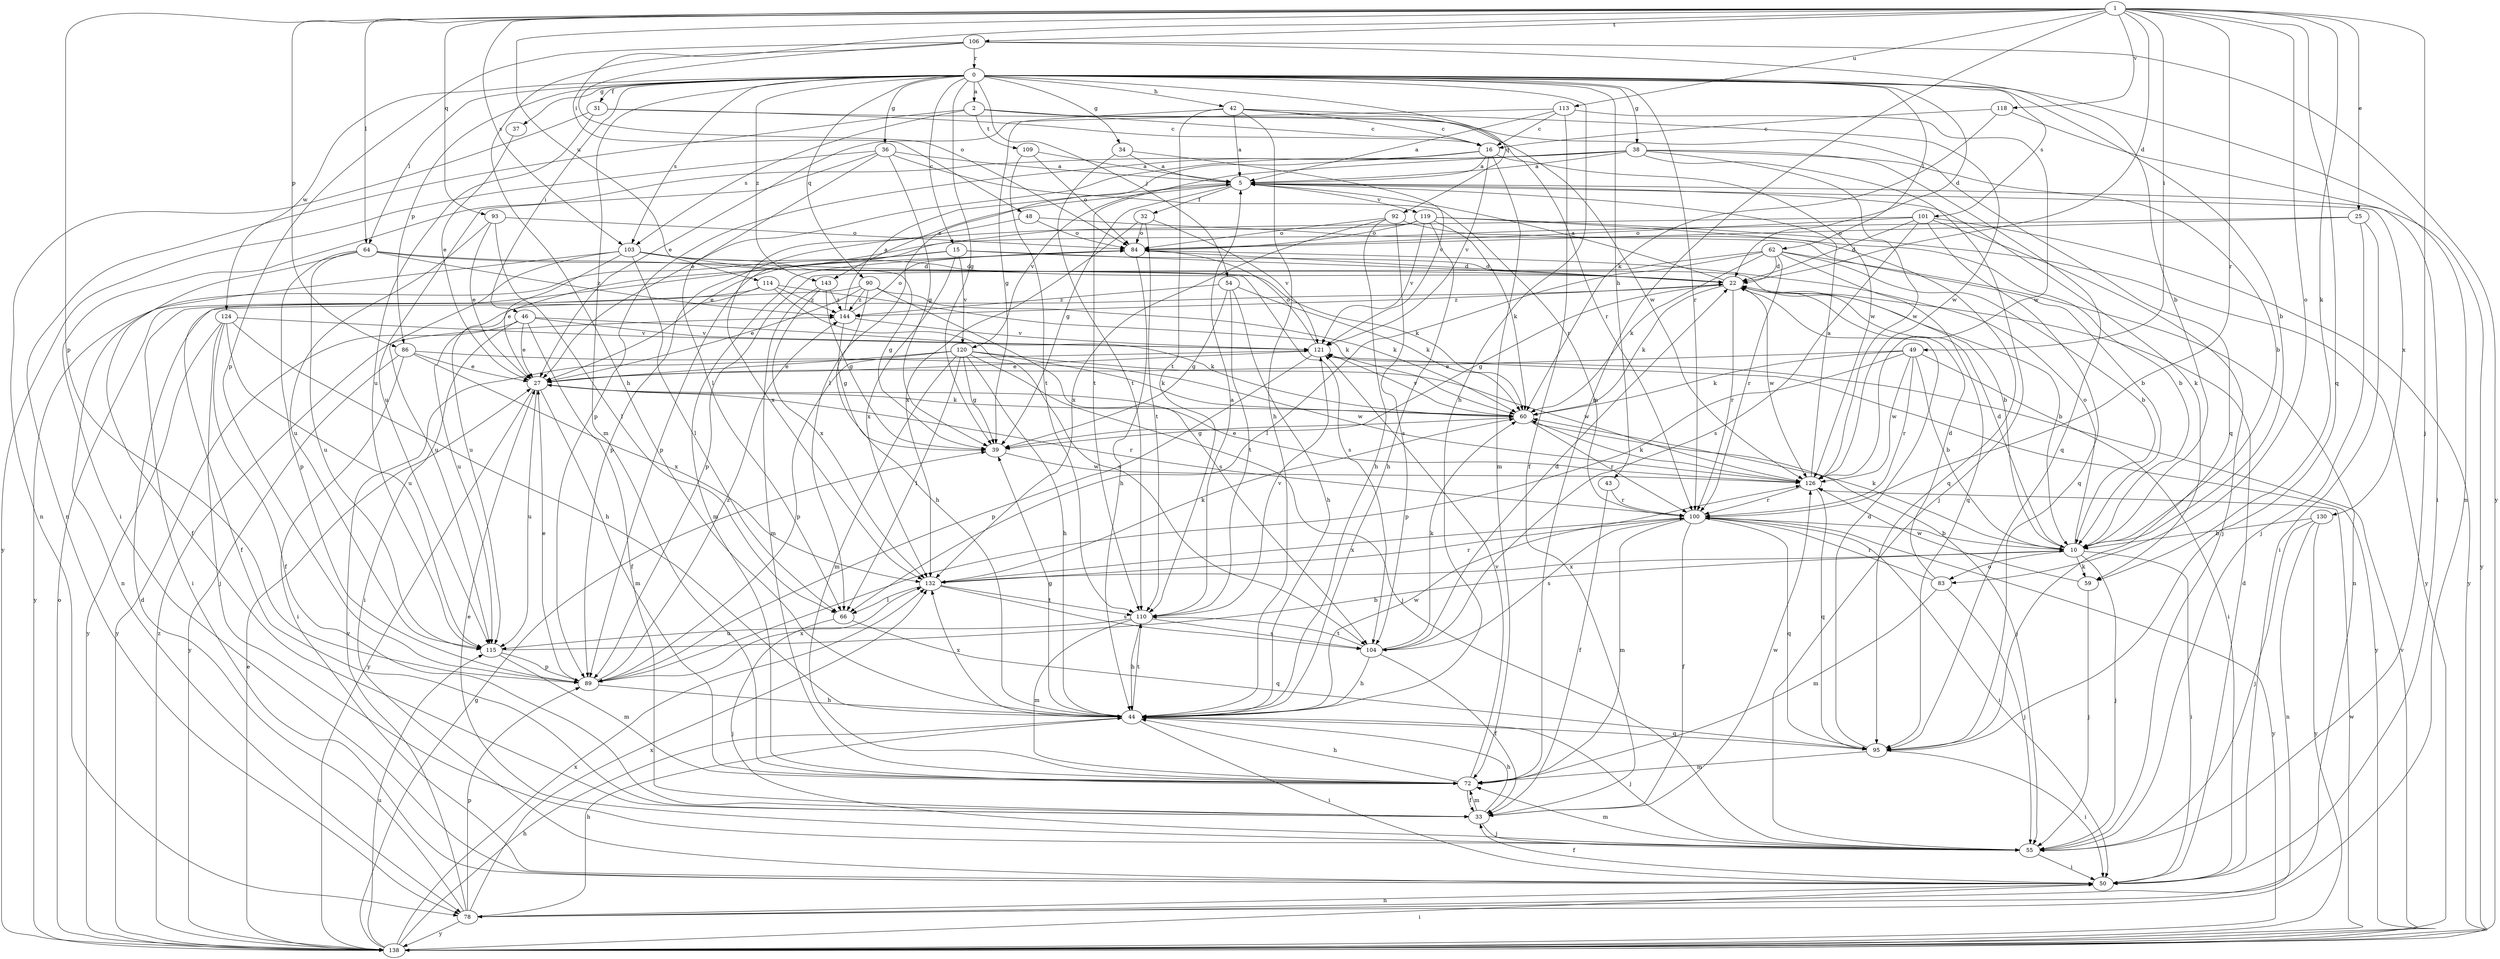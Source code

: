 strict digraph  {
0;
1;
2;
5;
10;
15;
16;
22;
25;
27;
31;
32;
33;
34;
36;
37;
38;
39;
42;
43;
44;
46;
48;
49;
50;
54;
55;
59;
60;
62;
64;
66;
72;
78;
83;
84;
86;
89;
90;
92;
93;
95;
100;
101;
103;
104;
106;
109;
110;
113;
114;
115;
118;
119;
120;
121;
124;
126;
130;
132;
138;
143;
144;
0 -> 2  [label=a];
0 -> 10  [label=b];
0 -> 15  [label=c];
0 -> 22  [label=d];
0 -> 31  [label=f];
0 -> 34  [label=g];
0 -> 36  [label=g];
0 -> 37  [label=g];
0 -> 38  [label=g];
0 -> 39  [label=g];
0 -> 42  [label=h];
0 -> 43  [label=h];
0 -> 44  [label=h];
0 -> 46  [label=i];
0 -> 54  [label=j];
0 -> 62  [label=l];
0 -> 64  [label=l];
0 -> 72  [label=m];
0 -> 78  [label=n];
0 -> 86  [label=p];
0 -> 90  [label=q];
0 -> 92  [label=q];
0 -> 100  [label=r];
0 -> 101  [label=s];
0 -> 103  [label=s];
0 -> 124  [label=w];
0 -> 143  [label=z];
1 -> 22  [label=d];
1 -> 25  [label=e];
1 -> 48  [label=i];
1 -> 49  [label=i];
1 -> 55  [label=j];
1 -> 59  [label=k];
1 -> 64  [label=l];
1 -> 72  [label=m];
1 -> 83  [label=o];
1 -> 86  [label=p];
1 -> 89  [label=p];
1 -> 93  [label=q];
1 -> 95  [label=q];
1 -> 100  [label=r];
1 -> 103  [label=s];
1 -> 106  [label=t];
1 -> 113  [label=u];
1 -> 114  [label=u];
1 -> 118  [label=v];
2 -> 16  [label=c];
2 -> 78  [label=n];
2 -> 103  [label=s];
2 -> 109  [label=t];
2 -> 126  [label=w];
5 -> 32  [label=f];
5 -> 39  [label=g];
5 -> 59  [label=k];
5 -> 119  [label=v];
5 -> 120  [label=v];
5 -> 130  [label=x];
5 -> 138  [label=y];
5 -> 143  [label=z];
10 -> 22  [label=d];
10 -> 50  [label=i];
10 -> 55  [label=j];
10 -> 59  [label=k];
10 -> 60  [label=k];
10 -> 83  [label=o];
10 -> 84  [label=o];
10 -> 132  [label=x];
15 -> 10  [label=b];
15 -> 22  [label=d];
15 -> 115  [label=u];
15 -> 120  [label=v];
15 -> 132  [label=x];
15 -> 138  [label=y];
16 -> 5  [label=a];
16 -> 66  [label=l];
16 -> 72  [label=m];
16 -> 89  [label=p];
16 -> 121  [label=v];
16 -> 126  [label=w];
22 -> 5  [label=a];
22 -> 10  [label=b];
22 -> 39  [label=g];
22 -> 60  [label=k];
22 -> 100  [label=r];
22 -> 126  [label=w];
22 -> 144  [label=z];
25 -> 27  [label=e];
25 -> 50  [label=i];
25 -> 55  [label=j];
25 -> 84  [label=o];
27 -> 60  [label=k];
27 -> 72  [label=m];
27 -> 100  [label=r];
27 -> 115  [label=u];
27 -> 138  [label=y];
31 -> 16  [label=c];
31 -> 78  [label=n];
31 -> 95  [label=q];
31 -> 115  [label=u];
32 -> 84  [label=o];
32 -> 110  [label=t];
32 -> 121  [label=v];
32 -> 132  [label=x];
33 -> 44  [label=h];
33 -> 55  [label=j];
33 -> 72  [label=m];
33 -> 126  [label=w];
34 -> 5  [label=a];
34 -> 110  [label=t];
34 -> 121  [label=v];
36 -> 5  [label=a];
36 -> 39  [label=g];
36 -> 66  [label=l];
36 -> 100  [label=r];
36 -> 115  [label=u];
36 -> 138  [label=y];
37 -> 27  [label=e];
38 -> 5  [label=a];
38 -> 10  [label=b];
38 -> 27  [label=e];
38 -> 50  [label=i];
38 -> 55  [label=j];
38 -> 95  [label=q];
38 -> 110  [label=t];
38 -> 126  [label=w];
39 -> 126  [label=w];
42 -> 5  [label=a];
42 -> 16  [label=c];
42 -> 39  [label=g];
42 -> 44  [label=h];
42 -> 100  [label=r];
42 -> 110  [label=t];
42 -> 126  [label=w];
43 -> 33  [label=f];
43 -> 100  [label=r];
44 -> 39  [label=g];
44 -> 50  [label=i];
44 -> 55  [label=j];
44 -> 95  [label=q];
44 -> 110  [label=t];
44 -> 126  [label=w];
44 -> 132  [label=x];
46 -> 27  [label=e];
46 -> 33  [label=f];
46 -> 50  [label=i];
46 -> 60  [label=k];
46 -> 121  [label=v];
46 -> 138  [label=y];
48 -> 10  [label=b];
48 -> 84  [label=o];
48 -> 132  [label=x];
49 -> 10  [label=b];
49 -> 27  [label=e];
49 -> 50  [label=i];
49 -> 60  [label=k];
49 -> 89  [label=p];
49 -> 100  [label=r];
49 -> 126  [label=w];
50 -> 22  [label=d];
50 -> 33  [label=f];
50 -> 78  [label=n];
54 -> 39  [label=g];
54 -> 44  [label=h];
54 -> 60  [label=k];
54 -> 110  [label=t];
54 -> 144  [label=z];
55 -> 27  [label=e];
55 -> 50  [label=i];
55 -> 72  [label=m];
59 -> 55  [label=j];
59 -> 126  [label=w];
60 -> 39  [label=g];
60 -> 55  [label=j];
60 -> 100  [label=r];
60 -> 121  [label=v];
62 -> 10  [label=b];
62 -> 22  [label=d];
62 -> 60  [label=k];
62 -> 66  [label=l];
62 -> 78  [label=n];
62 -> 89  [label=p];
62 -> 95  [label=q];
62 -> 100  [label=r];
64 -> 22  [label=d];
64 -> 33  [label=f];
64 -> 89  [label=p];
64 -> 104  [label=s];
64 -> 115  [label=u];
64 -> 144  [label=z];
66 -> 55  [label=j];
66 -> 95  [label=q];
72 -> 33  [label=f];
72 -> 44  [label=h];
72 -> 121  [label=v];
78 -> 22  [label=d];
78 -> 44  [label=h];
78 -> 89  [label=p];
78 -> 121  [label=v];
78 -> 132  [label=x];
78 -> 138  [label=y];
83 -> 22  [label=d];
83 -> 55  [label=j];
83 -> 72  [label=m];
83 -> 100  [label=r];
84 -> 22  [label=d];
84 -> 44  [label=h];
84 -> 72  [label=m];
86 -> 27  [label=e];
86 -> 50  [label=i];
86 -> 126  [label=w];
86 -> 132  [label=x];
86 -> 138  [label=y];
89 -> 27  [label=e];
89 -> 44  [label=h];
89 -> 132  [label=x];
89 -> 144  [label=z];
90 -> 27  [label=e];
90 -> 44  [label=h];
90 -> 50  [label=i];
90 -> 60  [label=k];
90 -> 104  [label=s];
90 -> 144  [label=z];
92 -> 44  [label=h];
92 -> 84  [label=o];
92 -> 95  [label=q];
92 -> 104  [label=s];
92 -> 132  [label=x];
93 -> 27  [label=e];
93 -> 66  [label=l];
93 -> 84  [label=o];
93 -> 115  [label=u];
95 -> 22  [label=d];
95 -> 50  [label=i];
95 -> 72  [label=m];
100 -> 10  [label=b];
100 -> 33  [label=f];
100 -> 50  [label=i];
100 -> 72  [label=m];
100 -> 95  [label=q];
100 -> 104  [label=s];
100 -> 132  [label=x];
100 -> 138  [label=y];
101 -> 22  [label=d];
101 -> 55  [label=j];
101 -> 84  [label=o];
101 -> 89  [label=p];
101 -> 95  [label=q];
101 -> 104  [label=s];
101 -> 138  [label=y];
103 -> 22  [label=d];
103 -> 27  [label=e];
103 -> 39  [label=g];
103 -> 60  [label=k];
103 -> 66  [label=l];
103 -> 78  [label=n];
103 -> 115  [label=u];
104 -> 22  [label=d];
104 -> 33  [label=f];
104 -> 44  [label=h];
104 -> 60  [label=k];
104 -> 110  [label=t];
106 -> 10  [label=b];
106 -> 44  [label=h];
106 -> 84  [label=o];
106 -> 89  [label=p];
106 -> 138  [label=y];
106 -> 0  [label=r];
109 -> 5  [label=a];
109 -> 84  [label=o];
109 -> 110  [label=t];
110 -> 5  [label=a];
110 -> 44  [label=h];
110 -> 72  [label=m];
110 -> 104  [label=s];
110 -> 115  [label=u];
110 -> 121  [label=v];
113 -> 5  [label=a];
113 -> 16  [label=c];
113 -> 27  [label=e];
113 -> 33  [label=f];
113 -> 126  [label=w];
114 -> 33  [label=f];
114 -> 60  [label=k];
114 -> 104  [label=s];
114 -> 115  [label=u];
114 -> 144  [label=z];
115 -> 10  [label=b];
115 -> 72  [label=m];
115 -> 89  [label=p];
118 -> 16  [label=c];
118 -> 50  [label=i];
118 -> 60  [label=k];
119 -> 10  [label=b];
119 -> 44  [label=h];
119 -> 60  [label=k];
119 -> 84  [label=o];
119 -> 89  [label=p];
119 -> 121  [label=v];
119 -> 138  [label=y];
120 -> 27  [label=e];
120 -> 39  [label=g];
120 -> 44  [label=h];
120 -> 55  [label=j];
120 -> 60  [label=k];
120 -> 66  [label=l];
120 -> 72  [label=m];
120 -> 89  [label=p];
120 -> 126  [label=w];
121 -> 27  [label=e];
121 -> 84  [label=o];
121 -> 89  [label=p];
121 -> 138  [label=y];
124 -> 33  [label=f];
124 -> 44  [label=h];
124 -> 55  [label=j];
124 -> 115  [label=u];
124 -> 121  [label=v];
124 -> 138  [label=y];
126 -> 5  [label=a];
126 -> 27  [label=e];
126 -> 60  [label=k];
126 -> 95  [label=q];
126 -> 100  [label=r];
130 -> 10  [label=b];
130 -> 55  [label=j];
130 -> 78  [label=n];
130 -> 138  [label=y];
132 -> 60  [label=k];
132 -> 66  [label=l];
132 -> 100  [label=r];
132 -> 104  [label=s];
132 -> 110  [label=t];
138 -> 27  [label=e];
138 -> 39  [label=g];
138 -> 44  [label=h];
138 -> 50  [label=i];
138 -> 84  [label=o];
138 -> 115  [label=u];
138 -> 121  [label=v];
138 -> 126  [label=w];
138 -> 132  [label=x];
138 -> 144  [label=z];
143 -> 39  [label=g];
143 -> 72  [label=m];
143 -> 132  [label=x];
143 -> 144  [label=z];
144 -> 5  [label=a];
144 -> 39  [label=g];
144 -> 84  [label=o];
144 -> 121  [label=v];
}
